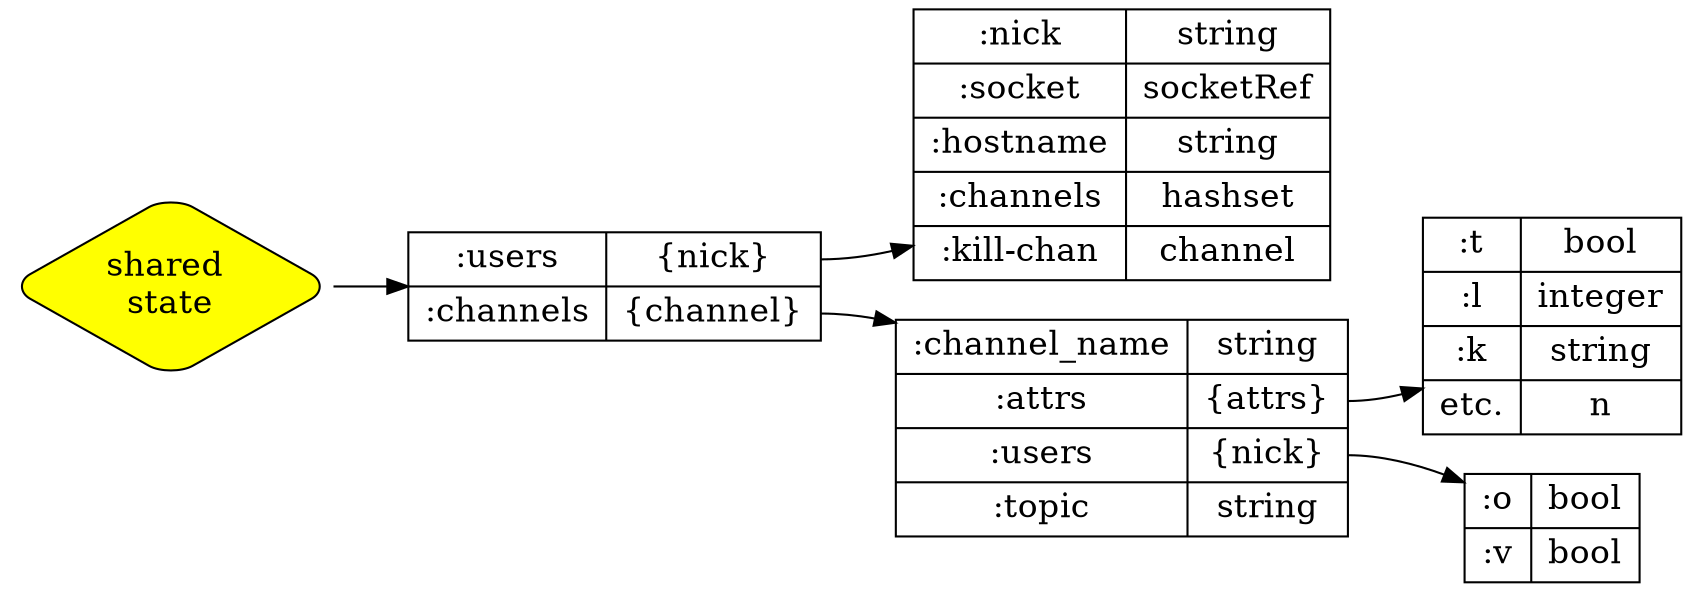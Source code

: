 digraph g {
  graph [
         rankdir = "LR"
         ];
  node [
        fontsize = "16"
        shape = "ellipse"
        ];
  edge [
        ];
  "head" [
           label = "shared \nstate",
           fillcolor = "yellow",
           style = "rounded,filled",
           shape = "diamond"];
  "state" [
           label = "{{<f0> :users | <f1> :channels} |
                     {<f2> \{nick\}| <f3> \{channel\}}}"
           shape = "record"
           ];
  "users" [
           label = "{{<f0> :nick |<f1> :socket |<f2> :hostname |<f3> :channels | <f8> :kill-chan } | 
                      {<f4> string | <f5> socketRef | <f6> string | <f7> hashset | <f8> channel}}",
           shape = "record"
         ];
  "channels" [
              label = "{{<f0> :channel_name | <f1> :attrs | <f2> :users | <f6> :topic} |
                        {<f3> string | <f4> \{attrs\} | <f5> \{nick\} | <7> string}}",                                 shape = "record"
              ];
  "channel_attrs" [
                   label = "{{<f0> :t | <f1> :l | <f2> :k | etc.} | 
                             {<f3> bool | <f4> integer | <f5> string |n }}",
                   shape = "record"
                   ];
  "channel_users" [
                   label = "{{ <f1> :o | <f2> :v } |
                             { <f4> bool | <f5> bool }}",
                   shape = "record"
                   ];
  "head" -> "state";
  "state":f2 -> "users";
  "state":f3 -> "channels";
  "channels":f4 -> "channel_attrs";
  "channels":f5 -> "channel_users";
}